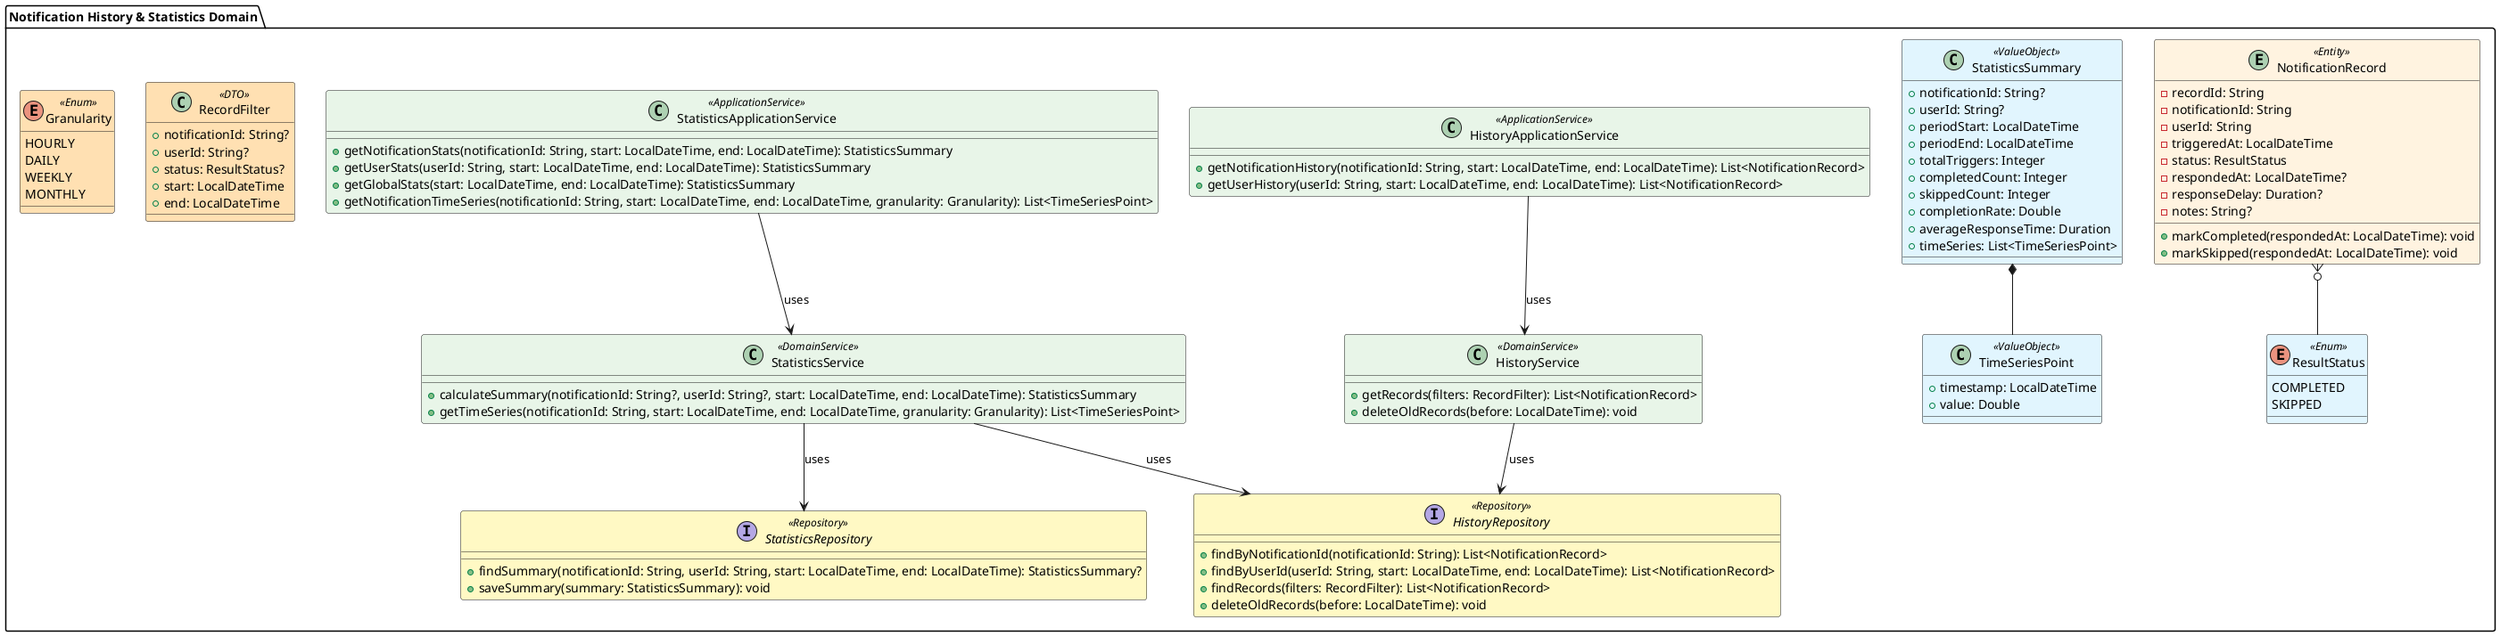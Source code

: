 @startuml NotificationHistoryAndStatsDomain

!define ENTITY_COLOR #FFF3E0
!define VALUE_OBJECT_COLOR #E1F5FE
!define SERVICE_COLOR #E8F5E8
!define REPOSITORY_COLOR #FFF9C4
!define INFRA_COLOR #FFE0B2

package "Notification History & Statistics Domain" {

  entity NotificationRecord <<Entity>> ENTITY_COLOR {
    -recordId: String
    -notificationId: String
    -userId: String
    -triggeredAt: LocalDateTime
    -status: ResultStatus
    -respondedAt: LocalDateTime?
    -responseDelay: Duration?
    -notes: String?
    +markCompleted(respondedAt: LocalDateTime): void
    +markSkipped(respondedAt: LocalDateTime): void
  }

  enum ResultStatus <<Enum>> VALUE_OBJECT_COLOR {
    COMPLETED
    SKIPPED
  }

  class StatisticsSummary <<ValueObject>> VALUE_OBJECT_COLOR {
    +notificationId: String?
    +userId: String?
    +periodStart: LocalDateTime
    +periodEnd: LocalDateTime
    +totalTriggers: Integer
    +completedCount: Integer
    +skippedCount: Integer
    +completionRate: Double
    +averageResponseTime: Duration
    +timeSeries: List<TimeSeriesPoint>
  }

  class TimeSeriesPoint <<ValueObject>> VALUE_OBJECT_COLOR {
    +timestamp: LocalDateTime
    +value: Double
  }

  interface HistoryRepository <<Repository>> REPOSITORY_COLOR {
    +findByNotificationId(notificationId: String): List<NotificationRecord>
    +findByUserId(userId: String, start: LocalDateTime, end: LocalDateTime): List<NotificationRecord>
    +findRecords(filters: RecordFilter): List<NotificationRecord>
    +deleteOldRecords(before: LocalDateTime): void
  }

  interface StatisticsRepository <<Repository>> REPOSITORY_COLOR {
    +findSummary(notificationId: String, userId: String, start: LocalDateTime, end: LocalDateTime): StatisticsSummary?
    +saveSummary(summary: StatisticsSummary): void
  }

  class HistoryService <<DomainService>> SERVICE_COLOR {
    +getRecords(filters: RecordFilter): List<NotificationRecord>
    +deleteOldRecords(before: LocalDateTime): void
  }

  class StatisticsService <<DomainService>> SERVICE_COLOR {
    +calculateSummary(notificationId: String?, userId: String?, start: LocalDateTime, end: LocalDateTime): StatisticsSummary
    +getTimeSeries(notificationId: String, start: LocalDateTime, end: LocalDateTime, granularity: Granularity): List<TimeSeriesPoint>
  }

  class HistoryApplicationService <<ApplicationService>> SERVICE_COLOR {
    +getNotificationHistory(notificationId: String, start: LocalDateTime, end: LocalDateTime): List<NotificationRecord>
    +getUserHistory(userId: String, start: LocalDateTime, end: LocalDateTime): List<NotificationRecord>
  }

  class StatisticsApplicationService <<ApplicationService>> SERVICE_COLOR {
    +getNotificationStats(notificationId: String, start: LocalDateTime, end: LocalDateTime): StatisticsSummary
    +getUserStats(userId: String, start: LocalDateTime, end: LocalDateTime): StatisticsSummary
    +getGlobalStats(start: LocalDateTime, end: LocalDateTime): StatisticsSummary
    +getNotificationTimeSeries(notificationId: String, start: LocalDateTime, end: LocalDateTime, granularity: Granularity): List<TimeSeriesPoint>
  }

  class RecordFilter <<DTO>> INFRA_COLOR {
    +notificationId: String?
    +userId: String?
    +status: ResultStatus?
    +start: LocalDateTime
    +end: LocalDateTime
  }

  enum Granularity <<Enum>> INFRA_COLOR {
    HOURLY
    DAILY
    WEEKLY
    MONTHLY
  }

  ' Relationships
  NotificationRecord }o-- ResultStatus
  StatisticsSummary *-- TimeSeriesPoint
  HistoryApplicationService --> HistoryService : uses
  HistoryService --> HistoryRepository : uses
  StatisticsApplicationService --> StatisticsService : uses
  StatisticsService --> StatisticsRepository : uses
  StatisticsService --> HistoryRepository : uses

}

@enduml